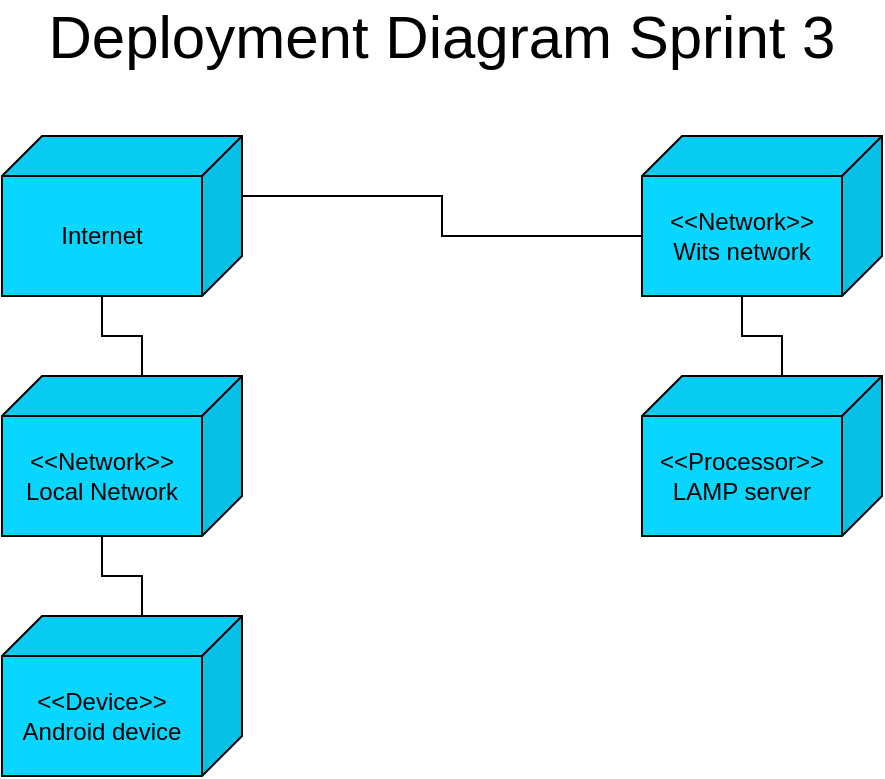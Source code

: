 <mxfile version="13.1.0" type="github">
  <diagram id="LZmPR-VTgz_OafLr-S7z" name="Page-1">
    <mxGraphModel dx="1422" dy="713" grid="1" gridSize="10" guides="1" tooltips="1" connect="1" arrows="1" fold="1" page="1" pageScale="1" pageWidth="850" pageHeight="1100" math="0" shadow="0">
      <root>
        <mxCell id="0" />
        <mxCell id="1" parent="0" />
        <mxCell id="x9-NMI0hjkLvJN1j-8V--3" style="edgeStyle=orthogonalEdgeStyle;rounded=0;orthogonalLoop=1;jettySize=auto;html=1;exitX=0;exitY=0;exitDx=50;exitDy=0;exitPerimeter=0;entryX=0;entryY=0;entryDx=70;entryDy=80;entryPerimeter=0;endArrow=none;endFill=0;" parent="1" source="x9-NMI0hjkLvJN1j-8V--1" target="x9-NMI0hjkLvJN1j-8V--2" edge="1">
          <mxGeometry relative="1" as="geometry" />
        </mxCell>
        <mxCell id="x9-NMI0hjkLvJN1j-8V--1" value="&amp;lt;&amp;lt;Device&amp;gt;&amp;gt;&lt;br&gt;Android device" style="shape=cube;whiteSpace=wrap;html=1;boundedLbl=1;backgroundOutline=1;darkOpacity=0.05;darkOpacity2=0.1;flipH=1;fillColor=#08D6FF;" parent="1" vertex="1">
          <mxGeometry x="80" y="400" width="120" height="80" as="geometry" />
        </mxCell>
        <mxCell id="x9-NMI0hjkLvJN1j-8V--6" style="edgeStyle=orthogonalEdgeStyle;rounded=0;orthogonalLoop=1;jettySize=auto;html=1;exitX=0;exitY=0;exitDx=50;exitDy=0;exitPerimeter=0;entryX=0;entryY=0;entryDx=70;entryDy=80;entryPerimeter=0;endArrow=none;endFill=0;" parent="1" source="x9-NMI0hjkLvJN1j-8V--2" target="x9-NMI0hjkLvJN1j-8V--4" edge="1">
          <mxGeometry relative="1" as="geometry" />
        </mxCell>
        <mxCell id="x9-NMI0hjkLvJN1j-8V--2" value="&amp;lt;&amp;lt;Network&amp;gt;&amp;gt;&lt;br&gt;Local Network" style="shape=cube;whiteSpace=wrap;html=1;boundedLbl=1;backgroundOutline=1;darkOpacity=0.05;darkOpacity2=0.1;flipH=1;fillColor=#08D6FF;" parent="1" vertex="1">
          <mxGeometry x="80" y="280" width="120" height="80" as="geometry" />
        </mxCell>
        <mxCell id="x9-NMI0hjkLvJN1j-8V--9" style="edgeStyle=orthogonalEdgeStyle;rounded=0;orthogonalLoop=1;jettySize=auto;html=1;exitX=0;exitY=0;exitDx=0;exitDy=30;exitPerimeter=0;entryX=0;entryY=0;entryDx=120;entryDy=50;entryPerimeter=0;endArrow=none;endFill=0;" parent="1" source="x9-NMI0hjkLvJN1j-8V--4" target="x9-NMI0hjkLvJN1j-8V--8" edge="1">
          <mxGeometry relative="1" as="geometry" />
        </mxCell>
        <mxCell id="x9-NMI0hjkLvJN1j-8V--4" value="Internet" style="shape=cube;whiteSpace=wrap;html=1;boundedLbl=1;backgroundOutline=1;darkOpacity=0.05;darkOpacity2=0.1;flipH=1;fillColor=#08D6FF;" parent="1" vertex="1">
          <mxGeometry x="80" y="160" width="120" height="80" as="geometry" />
        </mxCell>
        <mxCell id="x9-NMI0hjkLvJN1j-8V--11" style="edgeStyle=orthogonalEdgeStyle;rounded=0;orthogonalLoop=1;jettySize=auto;html=1;exitX=0;exitY=0;exitDx=70;exitDy=80;exitPerimeter=0;entryX=0;entryY=0;entryDx=50;entryDy=0;entryPerimeter=0;endArrow=none;endFill=0;" parent="1" source="x9-NMI0hjkLvJN1j-8V--8" target="x9-NMI0hjkLvJN1j-8V--10" edge="1">
          <mxGeometry relative="1" as="geometry" />
        </mxCell>
        <mxCell id="x9-NMI0hjkLvJN1j-8V--8" value="&amp;lt;&amp;lt;Network&amp;gt;&amp;gt;&lt;br&gt;Wits network" style="shape=cube;whiteSpace=wrap;html=1;boundedLbl=1;backgroundOutline=1;darkOpacity=0.05;darkOpacity2=0.1;flipH=1;fillColor=#08D6FF;" parent="1" vertex="1">
          <mxGeometry x="400" y="160" width="120" height="80" as="geometry" />
        </mxCell>
        <mxCell id="x9-NMI0hjkLvJN1j-8V--10" value="&amp;lt;&amp;lt;Processor&amp;gt;&amp;gt;&lt;br&gt;LAMP server" style="shape=cube;whiteSpace=wrap;html=1;boundedLbl=1;backgroundOutline=1;darkOpacity=0.05;darkOpacity2=0.1;flipH=1;fillColor=#08D6FF;" parent="1" vertex="1">
          <mxGeometry x="400" y="280" width="120" height="80" as="geometry" />
        </mxCell>
        <mxCell id="MmKMyd8eCl6MTujQfP43-1" value="Deployment Diagram Sprint 3" style="text;html=1;strokeColor=none;fillColor=none;align=center;verticalAlign=middle;whiteSpace=wrap;rounded=0;fontSize=30;" vertex="1" parent="1">
          <mxGeometry x="80" y="100" width="440" height="20" as="geometry" />
        </mxCell>
      </root>
    </mxGraphModel>
  </diagram>
</mxfile>
